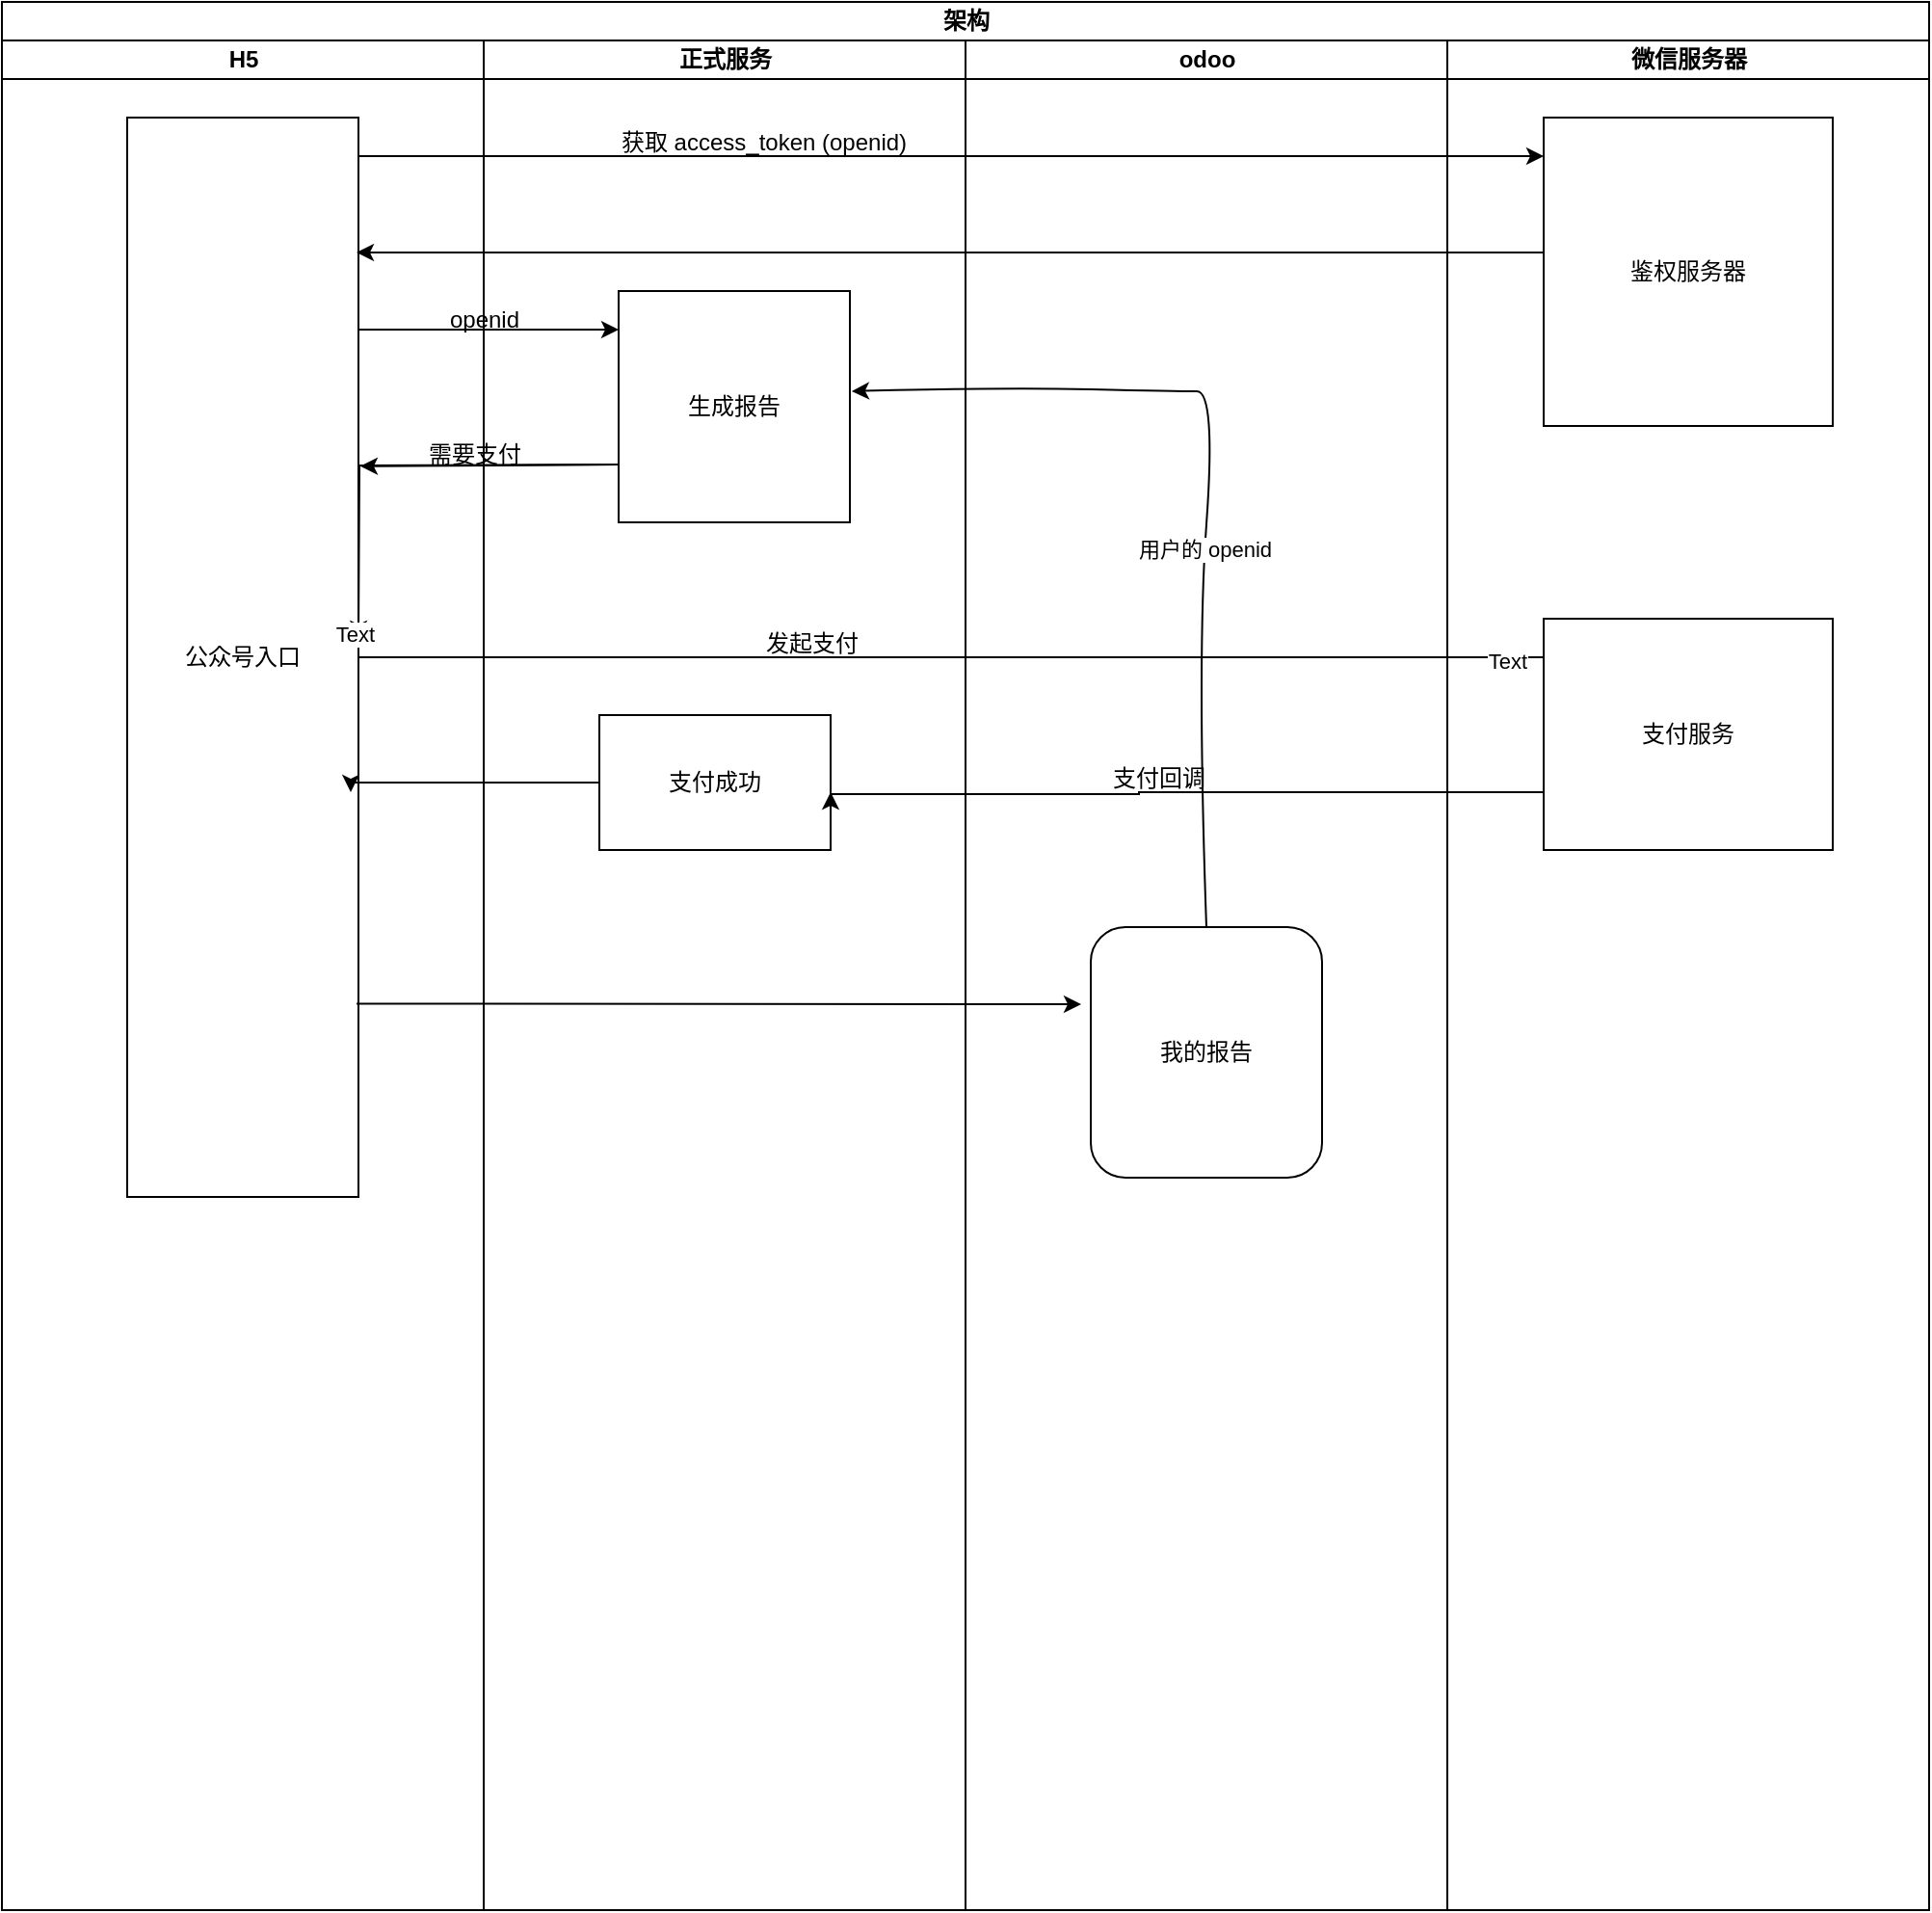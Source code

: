 <mxfile version="26.0.11">
  <diagram name="Page-1" id="0783ab3e-0a74-02c8-0abd-f7b4e66b4bec">
    <mxGraphModel dx="1434" dy="746" grid="1" gridSize="10" guides="1" tooltips="1" connect="1" arrows="1" fold="1" page="1" pageScale="1" pageWidth="850" pageHeight="1100" background="none" math="0" shadow="0">
      <root>
        <mxCell id="0" />
        <mxCell id="1" parent="0" />
        <mxCell id="1c1d494c118603dd-1" value="架构" style="swimlane;html=1;childLayout=stackLayout;startSize=20;rounded=0;shadow=0;comic=0;labelBackgroundColor=none;strokeWidth=1;fontFamily=Verdana;fontSize=12;align=center;" parent="1" vertex="1">
          <mxGeometry x="40" y="20" width="1000" height="990" as="geometry">
            <mxRectangle x="40" y="20" width="70" height="30" as="alternateBounds" />
          </mxGeometry>
        </mxCell>
        <mxCell id="1c1d494c118603dd-2" value="H5" style="swimlane;html=1;startSize=20;" parent="1c1d494c118603dd-1" vertex="1">
          <mxGeometry y="20" width="250" height="970" as="geometry" />
        </mxCell>
        <mxCell id="ocj1CgmqMz30wy2Bw-0x-1" value="公众号入口" style="rounded=0;whiteSpace=wrap;html=1;" vertex="1" parent="1c1d494c118603dd-2">
          <mxGeometry x="65" y="40" width="120" height="560" as="geometry" />
        </mxCell>
        <mxCell id="ocj1CgmqMz30wy2Bw-0x-27" style="edgeStyle=orthogonalEdgeStyle;rounded=0;orthogonalLoop=1;jettySize=auto;html=1;entryX=1;entryY=0.5;entryDx=0;entryDy=0;" edge="1" parent="1c1d494c118603dd-2">
          <mxGeometry relative="1" as="geometry">
            <mxPoint x="320" y="220" as="sourcePoint" />
            <mxPoint x="185" y="310" as="targetPoint" />
            <Array as="points" />
          </mxGeometry>
        </mxCell>
        <mxCell id="ocj1CgmqMz30wy2Bw-0x-40" value="Text" style="edgeLabel;html=1;align=center;verticalAlign=middle;resizable=0;points=[];" vertex="1" connectable="0" parent="ocj1CgmqMz30wy2Bw-0x-27">
          <mxGeometry x="0.982" y="-2" relative="1" as="geometry">
            <mxPoint as="offset" />
          </mxGeometry>
        </mxCell>
        <mxCell id="ocj1CgmqMz30wy2Bw-0x-39" style="edgeStyle=orthogonalEdgeStyle;rounded=0;orthogonalLoop=1;jettySize=auto;html=1;entryX=1.008;entryY=0.323;entryDx=0;entryDy=0;entryPerimeter=0;" edge="1" parent="1c1d494c118603dd-2" target="ocj1CgmqMz30wy2Bw-0x-1">
          <mxGeometry relative="1" as="geometry">
            <mxPoint x="320" y="220" as="sourcePoint" />
            <mxPoint x="185" y="310" as="targetPoint" />
            <Array as="points" />
          </mxGeometry>
        </mxCell>
        <mxCell id="ocj1CgmqMz30wy2Bw-0x-41" style="edgeStyle=orthogonalEdgeStyle;rounded=0;orthogonalLoop=1;jettySize=auto;html=1;exitX=1;exitY=0.75;exitDx=0;exitDy=0;" edge="1" parent="1c1d494c118603dd-2" source="ocj1CgmqMz30wy2Bw-0x-1">
          <mxGeometry relative="1" as="geometry">
            <mxPoint x="840" y="365" as="targetPoint" />
            <mxPoint x="225" y="500" as="sourcePoint" />
            <Array as="points">
              <mxPoint x="185" y="320" />
              <mxPoint x="840" y="320" />
            </Array>
          </mxGeometry>
        </mxCell>
        <mxCell id="ocj1CgmqMz30wy2Bw-0x-42" value="Text" style="edgeLabel;html=1;align=center;verticalAlign=middle;resizable=0;points=[];" vertex="1" connectable="0" parent="ocj1CgmqMz30wy2Bw-0x-41">
          <mxGeometry x="0.752" y="-2" relative="1" as="geometry">
            <mxPoint as="offset" />
          </mxGeometry>
        </mxCell>
        <mxCell id="ocj1CgmqMz30wy2Bw-0x-47" value="" style="endArrow=classic;html=1;rounded=0;exitX=0.992;exitY=0.821;exitDx=0;exitDy=0;exitPerimeter=0;" edge="1" parent="1c1d494c118603dd-2" source="ocj1CgmqMz30wy2Bw-0x-1">
          <mxGeometry width="50" height="50" relative="1" as="geometry">
            <mxPoint x="180" y="500" as="sourcePoint" />
            <mxPoint x="560" y="500" as="targetPoint" />
          </mxGeometry>
        </mxCell>
        <mxCell id="1c1d494c118603dd-3" value="正式服务" style="swimlane;html=1;startSize=20;" parent="1c1d494c118603dd-1" vertex="1">
          <mxGeometry x="250" y="20" width="250" height="970" as="geometry" />
        </mxCell>
        <mxCell id="ocj1CgmqMz30wy2Bw-0x-12" value="获取 access_token (openid)" style="text;html=1;align=center;verticalAlign=middle;resizable=0;points=[];autosize=1;strokeColor=none;fillColor=none;" vertex="1" parent="1c1d494c118603dd-3">
          <mxGeometry x="60" y="38" width="170" height="30" as="geometry" />
        </mxCell>
        <mxCell id="ocj1CgmqMz30wy2Bw-0x-15" value="生成报告" style="rounded=0;whiteSpace=wrap;html=1;" vertex="1" parent="1c1d494c118603dd-3">
          <mxGeometry x="70" y="130" width="120" height="120" as="geometry" />
        </mxCell>
        <mxCell id="ocj1CgmqMz30wy2Bw-0x-16" value="openid" style="text;html=1;align=center;verticalAlign=middle;resizable=0;points=[];autosize=1;strokeColor=none;fillColor=none;" vertex="1" parent="1c1d494c118603dd-3">
          <mxGeometry x="-30" y="130" width="60" height="30" as="geometry" />
        </mxCell>
        <mxCell id="ocj1CgmqMz30wy2Bw-0x-14" style="edgeStyle=orthogonalEdgeStyle;rounded=0;orthogonalLoop=1;jettySize=auto;html=1;" edge="1" parent="1c1d494c118603dd-3">
          <mxGeometry relative="1" as="geometry">
            <mxPoint x="70" y="150" as="targetPoint" />
            <mxPoint x="-65" y="150" as="sourcePoint" />
            <Array as="points">
              <mxPoint x="-50" y="150" />
              <mxPoint x="-50" y="150" />
            </Array>
          </mxGeometry>
        </mxCell>
        <mxCell id="ocj1CgmqMz30wy2Bw-0x-28" value="需要支付" style="text;html=1;align=center;verticalAlign=middle;resizable=0;points=[];autosize=1;strokeColor=none;fillColor=none;" vertex="1" parent="1c1d494c118603dd-3">
          <mxGeometry x="-40" y="200" width="70" height="30" as="geometry" />
        </mxCell>
        <mxCell id="1c1d494c118603dd-4" value="odoo" style="swimlane;html=1;startSize=20;" parent="1c1d494c118603dd-1" vertex="1">
          <mxGeometry x="500" y="20" width="250" height="970" as="geometry" />
        </mxCell>
        <mxCell id="ocj1CgmqMz30wy2Bw-0x-18" value="我的报告" style="rounded=1;whiteSpace=wrap;html=1;" vertex="1" parent="1c1d494c118603dd-4">
          <mxGeometry x="65" y="460" width="120" height="130" as="geometry" />
        </mxCell>
        <mxCell id="ocj1CgmqMz30wy2Bw-0x-35" value="支付成功" style="whiteSpace=wrap;html=1;" vertex="1" parent="1c1d494c118603dd-4">
          <mxGeometry x="-190" y="350" width="120" height="70" as="geometry" />
        </mxCell>
        <mxCell id="ocj1CgmqMz30wy2Bw-0x-34" style="edgeStyle=orthogonalEdgeStyle;rounded=0;orthogonalLoop=1;jettySize=auto;html=1;" edge="1" parent="1c1d494c118603dd-4">
          <mxGeometry relative="1" as="geometry">
            <mxPoint x="-70" y="390" as="targetPoint" />
            <mxPoint x="300" y="390" as="sourcePoint" />
            <Array as="points">
              <mxPoint x="90" y="390" />
              <mxPoint x="90" y="391" />
            </Array>
          </mxGeometry>
        </mxCell>
        <mxCell id="ocj1CgmqMz30wy2Bw-0x-51" value="" style="curved=1;endArrow=classic;html=1;rounded=0;exitX=0.5;exitY=0;exitDx=0;exitDy=0;entryX=1.008;entryY=0.433;entryDx=0;entryDy=0;entryPerimeter=0;" edge="1" parent="1c1d494c118603dd-4" source="ocj1CgmqMz30wy2Bw-0x-18" target="ocj1CgmqMz30wy2Bw-0x-15">
          <mxGeometry width="50" height="50" relative="1" as="geometry">
            <mxPoint x="70" y="320" as="sourcePoint" />
            <mxPoint x="120" y="270" as="targetPoint" />
            <Array as="points">
              <mxPoint x="120" y="320" />
              <mxPoint x="130" y="182" />
              <mxPoint x="110" y="182" />
              <mxPoint x="20" y="180" />
            </Array>
          </mxGeometry>
        </mxCell>
        <mxCell id="ocj1CgmqMz30wy2Bw-0x-53" value="用户的 openid" style="edgeLabel;html=1;align=center;verticalAlign=middle;resizable=0;points=[];" vertex="1" connectable="0" parent="ocj1CgmqMz30wy2Bw-0x-51">
          <mxGeometry x="-0.161" relative="1" as="geometry">
            <mxPoint as="offset" />
          </mxGeometry>
        </mxCell>
        <mxCell id="ocj1CgmqMz30wy2Bw-0x-37" style="edgeStyle=orthogonalEdgeStyle;rounded=0;orthogonalLoop=1;jettySize=auto;html=1;" edge="1" parent="1c1d494c118603dd-1" source="ocj1CgmqMz30wy2Bw-0x-35">
          <mxGeometry relative="1" as="geometry">
            <mxPoint x="181" y="410" as="targetPoint" />
            <Array as="points">
              <mxPoint x="181" y="405" />
            </Array>
          </mxGeometry>
        </mxCell>
        <mxCell id="ocj1CgmqMz30wy2Bw-0x-4" value="微信服务器" style="swimlane;html=1;startSize=20;" vertex="1" parent="1">
          <mxGeometry x="790" y="40" width="250" height="970" as="geometry" />
        </mxCell>
        <mxCell id="ocj1CgmqMz30wy2Bw-0x-6" value="鉴权服务器" style="rounded=0;whiteSpace=wrap;html=1;" vertex="1" parent="ocj1CgmqMz30wy2Bw-0x-4">
          <mxGeometry x="50" y="40" width="150" height="160" as="geometry" />
        </mxCell>
        <mxCell id="ocj1CgmqMz30wy2Bw-0x-32" value="支付服务" style="whiteSpace=wrap;html=1;" vertex="1" parent="ocj1CgmqMz30wy2Bw-0x-4">
          <mxGeometry x="50" y="300" width="150" height="120" as="geometry" />
        </mxCell>
        <mxCell id="ocj1CgmqMz30wy2Bw-0x-5" style="edgeStyle=orthogonalEdgeStyle;rounded=0;orthogonalLoop=1;jettySize=auto;html=1;" edge="1" parent="1" source="ocj1CgmqMz30wy2Bw-0x-1" target="ocj1CgmqMz30wy2Bw-0x-6">
          <mxGeometry relative="1" as="geometry">
            <mxPoint x="850" y="120" as="targetPoint" />
            <Array as="points">
              <mxPoint x="470" y="100" />
              <mxPoint x="470" y="100" />
            </Array>
          </mxGeometry>
        </mxCell>
        <mxCell id="ocj1CgmqMz30wy2Bw-0x-10" style="edgeStyle=orthogonalEdgeStyle;rounded=0;orthogonalLoop=1;jettySize=auto;html=1;" edge="1" parent="1" source="ocj1CgmqMz30wy2Bw-0x-6">
          <mxGeometry relative="1" as="geometry">
            <mxPoint x="224" y="150" as="targetPoint" />
            <Array as="points">
              <mxPoint x="690" y="150" />
              <mxPoint x="690" y="150" />
            </Array>
          </mxGeometry>
        </mxCell>
        <mxCell id="ocj1CgmqMz30wy2Bw-0x-33" value="发起支付" style="text;html=1;align=center;verticalAlign=middle;resizable=0;points=[];autosize=1;strokeColor=none;fillColor=none;" vertex="1" parent="1">
          <mxGeometry x="425" y="338" width="70" height="30" as="geometry" />
        </mxCell>
        <mxCell id="ocj1CgmqMz30wy2Bw-0x-36" value="支付回调" style="text;html=1;align=center;verticalAlign=middle;resizable=0;points=[];autosize=1;strokeColor=none;fillColor=none;" vertex="1" parent="1">
          <mxGeometry x="605" y="408" width="70" height="30" as="geometry" />
        </mxCell>
      </root>
    </mxGraphModel>
  </diagram>
</mxfile>
